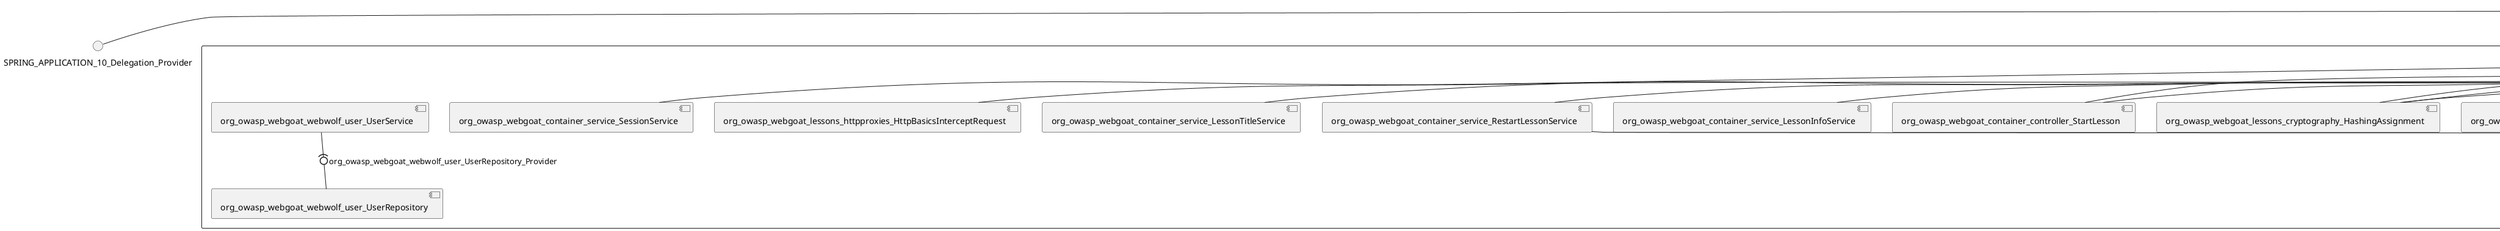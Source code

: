 @startuml
skinparam fixCircleLabelOverlapping true
skinparam componentStyle uml2
() SPRING_APPLICATION_10_Delegation_Provider
() SPRING_APPLICATION_11_Delegation_Provider
() SPRING_APPLICATION_12_Delegation_Provider
() SPRING_APPLICATION_13_Delegation_Provider
() SPRING_APPLICATION_14_Delegation_Provider
() SPRING_APPLICATION_15_Delegation_Provider
() SPRING_APPLICATION_16_Delegation_Provider
() SPRING_APPLICATION_2_Delegation_Provider
() SPRING_APPLICATION_3_Delegation_Provider
() SPRING_APPLICATION_4_Delegation_Provider
() SPRING_APPLICATION_5_Delegation_Provider
() SPRING_APPLICATION_6_Delegation_Provider
() SPRING_APPLICATION_7_Delegation_Provider
() SPRING_APPLICATION_8_Delegation_Provider
() SPRING_APPLICATION_9_Delegation_Provider
() SPRING_APPLICATION_BypassRestrictions_FieldRestrictions_POST_Delegation_Provider
() SPRING_APPLICATION_BypassRestrictions_frontendValidation_POST_Delegation_Provider
() SPRING_APPLICATION_ChromeDevTools_dummy_POST_Delegation_Provider
() SPRING_APPLICATION_ChromeDevTools_network_POST_Delegation_Provider
() SPRING_APPLICATION_CrossSiteScriptingStored_stored_xss_POST_Delegation_Provider
() SPRING_APPLICATION_CrossSiteScriptingStored_stored_xss_follow_up_POST_Delegation_Provider
() SPRING_APPLICATION_CrossSiteScripting_attack1_POST_Delegation_Provider
() SPRING_APPLICATION_CrossSiteScripting_attack3_POST_Delegation_Provider
() SPRING_APPLICATION_CrossSiteScripting_attack4_POST_Delegation_Provider
() SPRING_APPLICATION_CrossSiteScripting_attack5a_GET_Delegation_Provider
() SPRING_APPLICATION_CrossSiteScripting_attack6a_POST_Delegation_Provider
() SPRING_APPLICATION_CrossSiteScripting_dom_follow_up_POST_Delegation_Provider
() SPRING_APPLICATION_CrossSiteScripting_phone_home_xss_POST_Delegation_Provider
() SPRING_APPLICATION_CrossSiteScripting_quiz_GET_POST_Delegation_Provider
() SPRING_APPLICATION_Delegation_Provider
() SPRING_APPLICATION_GET_10_Delegation_Provider
() SPRING_APPLICATION_GET_11_Delegation_Provider
() SPRING_APPLICATION_GET_2_Delegation_Provider
() SPRING_APPLICATION_GET_3_Delegation_Provider
() SPRING_APPLICATION_GET_4_Delegation_Provider
() SPRING_APPLICATION_GET_5_Delegation_Provider
() SPRING_APPLICATION_GET_6_Delegation_Provider
() SPRING_APPLICATION_GET_7_Delegation_Provider
() SPRING_APPLICATION_GET_8_Delegation_Provider
() SPRING_APPLICATION_GET_9_Delegation_Provider
() SPRING_APPLICATION_GET_Delegation_Provider
() SPRING_APPLICATION_HtmlTampering_task_POST_Delegation_Provider
() SPRING_APPLICATION_HttpBasics_attack1_POST_Delegation_Provider
() SPRING_APPLICATION_HttpBasics_attack2_POST_Delegation_Provider
() SPRING_APPLICATION_IDOR_diff_attributes_POST_Delegation_Provider
() SPRING_APPLICATION_IDOR_login_POST_Delegation_Provider
() SPRING_APPLICATION_IDOR_profile_alt_path_POST_Delegation_Provider
() SPRING_APPLICATION_InsecureDeserialization_task_POST_Delegation_Provider
() SPRING_APPLICATION_InsecureLogin_Delegation_Provider
() SPRING_APPLICATION_JWT_decode_POST_Delegation_Provider
() SPRING_APPLICATION_JWT_jku_Delegation_Provider
() SPRING_APPLICATION_JWT_kid_Delegation_Provider
() SPRING_APPLICATION_JWT_quiz_GET_POST_Delegation_Provider
() SPRING_APPLICATION_JWT_refresh_Delegation_Provider
() SPRING_APPLICATION_JWT_secret_POST_Delegation_Provider
() SPRING_APPLICATION_JWT_votings_Delegation_Provider
() SPRING_APPLICATION_LogSpoofing_log_bleeding_POST_Delegation_Provider
() SPRING_APPLICATION_LogSpoofing_log_spoofing_POST_Delegation_Provider
() SPRING_APPLICATION_POST_10_Delegation_Provider
() SPRING_APPLICATION_POST_11_Delegation_Provider
() SPRING_APPLICATION_POST_12_Delegation_Provider
() SPRING_APPLICATION_POST_13_Delegation_Provider
() SPRING_APPLICATION_POST_14_Delegation_Provider
() SPRING_APPLICATION_POST_15_Delegation_Provider
() SPRING_APPLICATION_POST_16_Delegation_Provider
() SPRING_APPLICATION_POST_17_Delegation_Provider
() SPRING_APPLICATION_POST_18_Delegation_Provider
() SPRING_APPLICATION_POST_2_Delegation_Provider
() SPRING_APPLICATION_POST_3_Delegation_Provider
() SPRING_APPLICATION_POST_4_Delegation_Provider
() SPRING_APPLICATION_POST_5_Delegation_Provider
() SPRING_APPLICATION_POST_6_Delegation_Provider
() SPRING_APPLICATION_POST_7_Delegation_Provider
() SPRING_APPLICATION_POST_8_Delegation_Provider
() SPRING_APPLICATION_POST_9_Delegation_Provider
() SPRING_APPLICATION_POST_Delegation_Provider
() SPRING_APPLICATION_PUT_Delegation_Provider
() SPRING_APPLICATION_PasswordReset_ForgotPassword_create_password_reset_link_POST_Delegation_Provider
() SPRING_APPLICATION_PasswordReset_SecurityQuestions_POST_Delegation_Provider
() SPRING_APPLICATION_PasswordReset_reset_Delegation_Provider
() SPRING_APPLICATION_PasswordReset_simple_mail_reset_POST_Delegation_Provider
() SPRING_APPLICATION_PathTraversal_profile_picture_GET_Delegation_Provider
() SPRING_APPLICATION_PathTraversal_profile_picture_fix_GET_Delegation_Provider
() SPRING_APPLICATION_PathTraversal_profile_upload_POST_Delegation_Provider
() SPRING_APPLICATION_PathTraversal_profile_upload_fix_POST_Delegation_Provider
() SPRING_APPLICATION_PathTraversal_profile_upload_remove_user_input_POST_Delegation_Provider
() SPRING_APPLICATION_PathTraversal_random_POST_Delegation_Provider
() SPRING_APPLICATION_PathTraversal_random_picture_GET_Delegation_Provider
() SPRING_APPLICATION_PathTraversal_zip_slip_Delegation_Provider
() SPRING_APPLICATION_SSRF_task1_POST_Delegation_Provider
() SPRING_APPLICATION_SSRF_task2_POST_Delegation_Provider
() SPRING_APPLICATION_SecurePasswords_assignment_POST_Delegation_Provider
() SPRING_APPLICATION_SqlInjectionAdvanced_attack6a_POST_Delegation_Provider
() SPRING_APPLICATION_SqlInjectionAdvanced_attack6b_POST_Delegation_Provider
() SPRING_APPLICATION_SqlInjectionAdvanced_challenge_Login_POST_Delegation_Provider
() SPRING_APPLICATION_SqlInjectionAdvanced_challenge_PUT_Delegation_Provider
() SPRING_APPLICATION_SqlInjectionAdvanced_quiz_GET_POST_Delegation_Provider
() SPRING_APPLICATION_SqlInjectionMitigations_attack10a_POST_Delegation_Provider
() SPRING_APPLICATION_SqlInjectionMitigations_attack10b_POST_Delegation_Provider
() SPRING_APPLICATION_SqlInjectionMitigations_attack12a_POST_Delegation_Provider
() SPRING_APPLICATION_SqlInjectionMitigations_servers_GET_Delegation_Provider
() SPRING_APPLICATION_SqlInjection_assignment5a_POST_Delegation_Provider
() SPRING_APPLICATION_SqlInjection_assignment5b_POST_Delegation_Provider
() SPRING_APPLICATION_SqlInjection_attack10_POST_Delegation_Provider
() SPRING_APPLICATION_SqlInjection_attack2_POST_Delegation_Provider
() SPRING_APPLICATION_SqlInjection_attack3_POST_Delegation_Provider
() SPRING_APPLICATION_SqlInjection_attack4_POST_Delegation_Provider
() SPRING_APPLICATION_SqlInjection_attack5_POST_Delegation_Provider
() SPRING_APPLICATION_SqlInjection_attack8_POST_Delegation_Provider
() SPRING_APPLICATION_SqlInjection_attack9_POST_Delegation_Provider
() SPRING_APPLICATION_SqlOnlyInputValidationOnKeywords_attack_POST_Delegation_Provider
() SPRING_APPLICATION_SqlOnlyInputValidation_attack_POST_Delegation_Provider
() SPRING_APPLICATION_VulnerableComponents_attack1_POST_Delegation_Provider
() SPRING_APPLICATION_WebWolf_GET_Delegation_Provider
() SPRING_APPLICATION_WebWolf_landing_Delegation_Provider
() SPRING_APPLICATION_WebWolf_mail_Delegation_Provider
() SPRING_APPLICATION_challenge_1_POST_Delegation_Provider
() SPRING_APPLICATION_challenge_5_POST_Delegation_Provider
() SPRING_APPLICATION_challenge_7_Delegation_Provider
() SPRING_APPLICATION_challenge_8_Delegation_Provider
() SPRING_APPLICATION_challenge_logo_Delegation_Provider
() SPRING_APPLICATION_cia_quiz_GET_POST_Delegation_Provider
() SPRING_APPLICATION_clientSideFiltering_attack1_POST_Delegation_Provider
() SPRING_APPLICATION_clientSideFiltering_challenge_store_coupons_GET_Delegation_Provider
() SPRING_APPLICATION_clientSideFiltering_getItForFree_POST_Delegation_Provider
() SPRING_APPLICATION_clientSideFiltering_salaries_GET_Delegation_Provider
() SPRING_APPLICATION_crypto_encoding_basic_auth_POST_Delegation_Provider
() SPRING_APPLICATION_crypto_encoding_xor_POST_Delegation_Provider
() SPRING_APPLICATION_crypto_hashing_POST_Delegation_Provider
() SPRING_APPLICATION_crypto_secure_defaults_POST_Delegation_Provider
() SPRING_APPLICATION_crypto_signing_verify_POST_Delegation_Provider
() SPRING_APPLICATION_csrf_feedback_message_POST_Delegation_Provider
() SPRING_APPLICATION_csrf_review_POST_Delegation_Provider
() SPRING_APPLICATION_files_GET_Delegation_Provider
() SPRING_APPLICATION_fileupload_POST_Delegation_Provider
() SPRING_APPLICATION_jwt_Delegation_Provider
() SPRING_APPLICATION_landing_Delegation_Provider
() SPRING_APPLICATION_lesson_template_Delegation_Provider
() SPRING_APPLICATION_login_oauth_mvc_GET_Delegation_Provider
() SPRING_APPLICATION_mail_DELETE_GET_POST_Delegation_Provider
() SPRING_APPLICATION_register_mvc_POST_Delegation_Provider
() SPRING_APPLICATION_registration_GET_Delegation_Provider
() SPRING_APPLICATION_requests_GET_Delegation_Provider
() SPRING_APPLICATION_scoreboard_data_GET_Delegation_Provider
() SPRING_APPLICATION_server_directory_GET_Delegation_Provider
() SPRING_APPLICATION_service_debug_labels_mvc_Delegation_Provider
() SPRING_APPLICATION_service_lessonoverview_mvc_Delegation_Provider
() SPRING_APPLICATION_xxe_comments_GET_Delegation_Provider
rectangle System {
[org_owasp_webgoat_container_HammerHead] [[webgoat-webgoat.repository#_8Z438iM9Ee-Zd4XCUcDumA]]
[org_owasp_webgoat_container_WebWolfRedirect] [[webgoat-webgoat.repository#_8Z438iM9Ee-Zd4XCUcDumA]]
[org_owasp_webgoat_container_controller_StartLesson] [[webgoat-webgoat.repository#_8Z438iM9Ee-Zd4XCUcDumA]]
[org_owasp_webgoat_container_controller_Welcome] [[webgoat-webgoat.repository#_8Z438iM9Ee-Zd4XCUcDumA]]
[org_owasp_webgoat_container_i18n_PluginMessages_Provider] [[webgoat-webgoat.repository#_8Z438iM9Ee-Zd4XCUcDumA]]
[org_owasp_webgoat_container_service_EnvironmentService] [[webgoat-webgoat.repository#_8Z438iM9Ee-Zd4XCUcDumA]]
[org_owasp_webgoat_container_service_HintService] [[webgoat-webgoat.repository#_8Z438iM9Ee-Zd4XCUcDumA]]
[org_owasp_webgoat_container_service_LabelDebugService] [[webgoat-webgoat.repository#_8Z438iM9Ee-Zd4XCUcDumA]]
[org_owasp_webgoat_container_service_LabelService] [[webgoat-webgoat.repository#_8Z438iM9Ee-Zd4XCUcDumA]]
[org_owasp_webgoat_container_service_LessonInfoService] [[webgoat-webgoat.repository#_8Z438iM9Ee-Zd4XCUcDumA]]
[org_owasp_webgoat_container_service_LessonMenuService] [[webgoat-webgoat.repository#_8Z438iM9Ee-Zd4XCUcDumA]]
[org_owasp_webgoat_container_service_LessonProgressService] [[webgoat-webgoat.repository#_8Z438iM9Ee-Zd4XCUcDumA]]
[org_owasp_webgoat_container_service_LessonTitleService] [[webgoat-webgoat.repository#_8Z438iM9Ee-Zd4XCUcDumA]]
[org_owasp_webgoat_container_service_ReportCardService] [[webgoat-webgoat.repository#_8Z438iM9Ee-Zd4XCUcDumA]]
[org_owasp_webgoat_container_service_RestartLessonService] [[webgoat-webgoat.repository#_8Z438iM9Ee-Zd4XCUcDumA]]
[org_owasp_webgoat_container_service_SessionService] [[webgoat-webgoat.repository#_8Z438iM9Ee-Zd4XCUcDumA]]
[org_owasp_webgoat_container_session_UserSessionData_Provider] [[webgoat-webgoat.repository#_8Z438iM9Ee-Zd4XCUcDumA]]
[org_owasp_webgoat_container_session_WebSession_Provider] [[webgoat-webgoat.repository#_8Z438iM9Ee-Zd4XCUcDumA]]
[org_owasp_webgoat_container_users_RegistrationController] [[webgoat-webgoat.repository#_8Z438iM9Ee-Zd4XCUcDumA]]
[org_owasp_webgoat_container_users_Scoreboard] [[webgoat-webgoat.repository#_8Z438iM9Ee-Zd4XCUcDumA]]
[org_owasp_webgoat_container_users_UserRepository] [[webgoat-webgoat.repository#_8Z438iM9Ee-Zd4XCUcDumA]]
[org_owasp_webgoat_container_users_UserService] [[webgoat-webgoat.repository#_8Z438iM9Ee-Zd4XCUcDumA]]
[org_owasp_webgoat_container_users_UserTrackerRepository] [[webgoat-webgoat.repository#_8Z438iM9Ee-Zd4XCUcDumA]]
[org_owasp_webgoat_lessons_authbypass_VerifyAccount] [[webgoat-webgoat.repository#_8Z438iM9Ee-Zd4XCUcDumA]]
[org_owasp_webgoat_lessons_bypassrestrictions_BypassRestrictionsFieldRestrictions] [[webgoat-webgoat.repository#_8Z438iM9Ee-Zd4XCUcDumA]]
[org_owasp_webgoat_lessons_bypassrestrictions_BypassRestrictionsFrontendValidation] [[webgoat-webgoat.repository#_8Z438iM9Ee-Zd4XCUcDumA]]
[org_owasp_webgoat_lessons_challenges_FlagController] [[webgoat-webgoat.repository#_8Z438iM9Ee-Zd4XCUcDumA]]
[org_owasp_webgoat_lessons_challenges_challenge1_Assignment1] [[webgoat-webgoat.repository#_8Z438iM9Ee-Zd4XCUcDumA]]
[org_owasp_webgoat_lessons_challenges_challenge1_ImageServlet] [[webgoat-webgoat.repository#_8Z438iM9Ee-Zd4XCUcDumA]]
[org_owasp_webgoat_lessons_challenges_challenge5_Assignment5] [[webgoat-webgoat.repository#_8Z438iM9Ee-Zd4XCUcDumA]]
[org_owasp_webgoat_lessons_challenges_challenge7_Assignment7] [[webgoat-webgoat.repository#_8Z438iM9Ee-Zd4XCUcDumA]]
[org_owasp_webgoat_lessons_challenges_challenge8_Assignment8] [[webgoat-webgoat.repository#_8Z438iM9Ee-Zd4XCUcDumA]]
[org_owasp_webgoat_lessons_chromedevtools_NetworkDummy] [[webgoat-webgoat.repository#_8Z438iM9Ee-Zd4XCUcDumA]]
[org_owasp_webgoat_lessons_chromedevtools_NetworkLesson] [[webgoat-webgoat.repository#_8Z438iM9Ee-Zd4XCUcDumA]]
[org_owasp_webgoat_lessons_cia_CIAQuiz] [[webgoat-webgoat.repository#_8Z438iM9Ee-Zd4XCUcDumA]]
[org_owasp_webgoat_lessons_clientsidefiltering_ClientSideFilteringAssignment] [[webgoat-webgoat.repository#_8Z438iM9Ee-Zd4XCUcDumA]]
[org_owasp_webgoat_lessons_clientsidefiltering_ClientSideFilteringFreeAssignment] [[webgoat-webgoat.repository#_8Z438iM9Ee-Zd4XCUcDumA]]
[org_owasp_webgoat_lessons_clientsidefiltering_Salaries] [[webgoat-webgoat.repository#_8Z438iM9Ee-Zd4XCUcDumA]]
[org_owasp_webgoat_lessons_clientsidefiltering_ShopEndpoint] [[webgoat-webgoat.repository#_8Z438iM9Ee-Zd4XCUcDumA]]
[org_owasp_webgoat_lessons_cryptography_EncodingAssignment] [[webgoat-webgoat.repository#_8Z438iM9Ee-Zd4XCUcDumA]]
[org_owasp_webgoat_lessons_cryptography_HashingAssignment] [[webgoat-webgoat.repository#_8Z438iM9Ee-Zd4XCUcDumA]]
[org_owasp_webgoat_lessons_cryptography_SecureDefaultsAssignment] [[webgoat-webgoat.repository#_8Z438iM9Ee-Zd4XCUcDumA]]
[org_owasp_webgoat_lessons_cryptography_SigningAssignment] [[webgoat-webgoat.repository#_8Z438iM9Ee-Zd4XCUcDumA]]
[org_owasp_webgoat_lessons_cryptography_XOREncodingAssignment] [[webgoat-webgoat.repository#_8Z438iM9Ee-Zd4XCUcDumA]]
[org_owasp_webgoat_lessons_csrf_CSRFConfirmFlag1] [[webgoat-webgoat.repository#_8Z438iM9Ee-Zd4XCUcDumA]]
[org_owasp_webgoat_lessons_csrf_CSRFFeedback] [[webgoat-webgoat.repository#_8Z438iM9Ee-Zd4XCUcDumA]]
[org_owasp_webgoat_lessons_csrf_CSRFGetFlag] [[webgoat-webgoat.repository#_8Z438iM9Ee-Zd4XCUcDumA]]
[org_owasp_webgoat_lessons_csrf_CSRFLogin] [[webgoat-webgoat.repository#_8Z438iM9Ee-Zd4XCUcDumA]]
[org_owasp_webgoat_lessons_csrf_ForgedReviews] [[webgoat-webgoat.repository#_8Z438iM9Ee-Zd4XCUcDumA]]
[org_owasp_webgoat_lessons_csrf_ObjectMapper_Provider] [[webgoat-webgoat.repository#_8Z438iM9Ee-Zd4XCUcDumA]]
[org_owasp_webgoat_lessons_deserialization_InsecureDeserializationTask] [[webgoat-webgoat.repository#_8Z438iM9Ee-Zd4XCUcDumA]]
[org_owasp_webgoat_lessons_hijacksession_HijackSessionAssignment] [[webgoat-webgoat.repository#_8Z438iM9Ee-Zd4XCUcDumA]]
[org_owasp_webgoat_lessons_hijacksession_cas_HijackSessionAuthenticationProvider] [[webgoat-webgoat.repository#_8Z438iM9Ee-Zd4XCUcDumA]]
[org_owasp_webgoat_lessons_htmltampering_HtmlTamperingTask] [[webgoat-webgoat.repository#_8Z438iM9Ee-Zd4XCUcDumA]]
[org_owasp_webgoat_lessons_httpbasics_HttpBasicsLesson] [[webgoat-webgoat.repository#_8Z438iM9Ee-Zd4XCUcDumA]]
[org_owasp_webgoat_lessons_httpbasics_HttpBasicsQuiz] [[webgoat-webgoat.repository#_8Z438iM9Ee-Zd4XCUcDumA]]
[org_owasp_webgoat_lessons_httpproxies_HttpBasicsInterceptRequest] [[webgoat-webgoat.repository#_8Z438iM9Ee-Zd4XCUcDumA]]
[org_owasp_webgoat_lessons_idor_IDORDiffAttributes] [[webgoat-webgoat.repository#_8Z438iM9Ee-Zd4XCUcDumA]]
[org_owasp_webgoat_lessons_idor_IDOREditOtherProfile] [[webgoat-webgoat.repository#_8Z438iM9Ee-Zd4XCUcDumA]]
[org_owasp_webgoat_lessons_idor_IDORLogin] [[webgoat-webgoat.repository#_8Z438iM9Ee-Zd4XCUcDumA]]
[org_owasp_webgoat_lessons_idor_IDORViewOtherProfile] [[webgoat-webgoat.repository#_8Z438iM9Ee-Zd4XCUcDumA]]
[org_owasp_webgoat_lessons_idor_IDORViewOwnProfile] [[webgoat-webgoat.repository#_8Z438iM9Ee-Zd4XCUcDumA]]
[org_owasp_webgoat_lessons_idor_IDORViewOwnProfileAltUrl] [[webgoat-webgoat.repository#_8Z438iM9Ee-Zd4XCUcDumA]]
[org_owasp_webgoat_lessons_insecurelogin_InsecureLoginTask] [[webgoat-webgoat.repository#_8Z438iM9Ee-Zd4XCUcDumA]]
[org_owasp_webgoat_lessons_jwt_JWTDecodeEndpoint] [[webgoat-webgoat.repository#_8Z438iM9Ee-Zd4XCUcDumA]]
[org_owasp_webgoat_lessons_jwt_JWTQuiz] [[webgoat-webgoat.repository#_8Z438iM9Ee-Zd4XCUcDumA]]
[org_owasp_webgoat_lessons_jwt_JWTRefreshEndpoint] [[webgoat-webgoat.repository#_8Z438iM9Ee-Zd4XCUcDumA]]
[org_owasp_webgoat_lessons_jwt_JWTSecretKeyEndpoint] [[webgoat-webgoat.repository#_8Z438iM9Ee-Zd4XCUcDumA]]
[org_owasp_webgoat_lessons_jwt_JWTVotesEndpoint] [[webgoat-webgoat.repository#_8Z438iM9Ee-Zd4XCUcDumA]]
[org_owasp_webgoat_lessons_jwt_claimmisuse_JWTHeaderJKUEndpoint] [[webgoat-webgoat.repository#_8Z438iM9Ee-Zd4XCUcDumA]]
[org_owasp_webgoat_lessons_jwt_claimmisuse_JWTHeaderKIDEndpoint] [[webgoat-webgoat.repository#_8Z438iM9Ee-Zd4XCUcDumA]]
[org_owasp_webgoat_lessons_lessontemplate_SampleAttack] [[webgoat-webgoat.repository#_8Z438iM9Ee-Zd4XCUcDumA]]
[org_owasp_webgoat_lessons_logging_LogBleedingTask] [[webgoat-webgoat.repository#_8Z438iM9Ee-Zd4XCUcDumA]]
[org_owasp_webgoat_lessons_logging_LogSpoofingTask] [[webgoat-webgoat.repository#_8Z438iM9Ee-Zd4XCUcDumA]]
[org_owasp_webgoat_lessons_missingac_MissingFunctionACHiddenMenus] [[webgoat-webgoat.repository#_8Z438iM9Ee-Zd4XCUcDumA]]
[org_owasp_webgoat_lessons_missingac_MissingFunctionACUsers] [[webgoat-webgoat.repository#_8Z438iM9Ee-Zd4XCUcDumA]]
[org_owasp_webgoat_lessons_missingac_MissingFunctionACYourHash] [[webgoat-webgoat.repository#_8Z438iM9Ee-Zd4XCUcDumA]]
[org_owasp_webgoat_lessons_missingac_MissingFunctionACYourHashAdmin] [[webgoat-webgoat.repository#_8Z438iM9Ee-Zd4XCUcDumA]]
[org_owasp_webgoat_lessons_passwordreset_QuestionsAssignment] [[webgoat-webgoat.repository#_8Z438iM9Ee-Zd4XCUcDumA]]
[org_owasp_webgoat_lessons_passwordreset_ResetLinkAssignment] [[webgoat-webgoat.repository#_8Z438iM9Ee-Zd4XCUcDumA]]
[org_owasp_webgoat_lessons_passwordreset_ResetLinkAssignmentForgotPassword] [[webgoat-webgoat.repository#_8Z438iM9Ee-Zd4XCUcDumA]]
[org_owasp_webgoat_lessons_passwordreset_SecurityQuestionAssignment] [[webgoat-webgoat.repository#_8Z438iM9Ee-Zd4XCUcDumA]]
[org_owasp_webgoat_lessons_passwordreset_SimpleMailAssignment] [[webgoat-webgoat.repository#_8Z438iM9Ee-Zd4XCUcDumA]]
[org_owasp_webgoat_lessons_passwordreset_TriedQuestions] [[webgoat-webgoat.repository#_8Z438iM9Ee-Zd4XCUcDumA]]
[org_owasp_webgoat_lessons_pathtraversal_ProfileUpload] [[webgoat-webgoat.repository#_8Z438iM9Ee-Zd4XCUcDumA]]
[org_owasp_webgoat_lessons_pathtraversal_ProfileUploadFix] [[webgoat-webgoat.repository#_8Z438iM9Ee-Zd4XCUcDumA]]
[org_owasp_webgoat_lessons_pathtraversal_ProfileUploadRemoveUserInput] [[webgoat-webgoat.repository#_8Z438iM9Ee-Zd4XCUcDumA]]
[org_owasp_webgoat_lessons_pathtraversal_ProfileUploadRetrieval] [[webgoat-webgoat.repository#_8Z438iM9Ee-Zd4XCUcDumA]]
[org_owasp_webgoat_lessons_pathtraversal_ProfileZipSlip] [[webgoat-webgoat.repository#_8Z438iM9Ee-Zd4XCUcDumA]]
[org_owasp_webgoat_lessons_securepasswords_SecurePasswordsAssignment] [[webgoat-webgoat.repository#_8Z438iM9Ee-Zd4XCUcDumA]]
[org_owasp_webgoat_lessons_spoofcookie_SpoofCookieAssignment] [[webgoat-webgoat.repository#_8Z438iM9Ee-Zd4XCUcDumA]]
[org_owasp_webgoat_lessons_sqlinjection_advanced_SqlInjectionChallenge] [[webgoat-webgoat.repository#_8Z438iM9Ee-Zd4XCUcDumA]]
[org_owasp_webgoat_lessons_sqlinjection_advanced_SqlInjectionChallengeLogin] [[webgoat-webgoat.repository#_8Z438iM9Ee-Zd4XCUcDumA]]
[org_owasp_webgoat_lessons_sqlinjection_advanced_SqlInjectionLesson6a] [[webgoat-webgoat.repository#_8Z438iM9Ee-Zd4XCUcDumA]]
[org_owasp_webgoat_lessons_sqlinjection_advanced_SqlInjectionLesson6b] [[webgoat-webgoat.repository#_8Z438iM9Ee-Zd4XCUcDumA]]
[org_owasp_webgoat_lessons_sqlinjection_advanced_SqlInjectionQuiz] [[webgoat-webgoat.repository#_8Z438iM9Ee-Zd4XCUcDumA]]
[org_owasp_webgoat_lessons_sqlinjection_introduction_SqlInjectionLesson10] [[webgoat-webgoat.repository#_8Z438iM9Ee-Zd4XCUcDumA]]
[org_owasp_webgoat_lessons_sqlinjection_introduction_SqlInjectionLesson2] [[webgoat-webgoat.repository#_8Z438iM9Ee-Zd4XCUcDumA]]
[org_owasp_webgoat_lessons_sqlinjection_introduction_SqlInjectionLesson3] [[webgoat-webgoat.repository#_8Z438iM9Ee-Zd4XCUcDumA]]
[org_owasp_webgoat_lessons_sqlinjection_introduction_SqlInjectionLesson4] [[webgoat-webgoat.repository#_8Z438iM9Ee-Zd4XCUcDumA]]
[org_owasp_webgoat_lessons_sqlinjection_introduction_SqlInjectionLesson5] [[webgoat-webgoat.repository#_8Z438iM9Ee-Zd4XCUcDumA]]
[org_owasp_webgoat_lessons_sqlinjection_introduction_SqlInjectionLesson5a] [[webgoat-webgoat.repository#_8Z438iM9Ee-Zd4XCUcDumA]]
[org_owasp_webgoat_lessons_sqlinjection_introduction_SqlInjectionLesson5b] [[webgoat-webgoat.repository#_8Z438iM9Ee-Zd4XCUcDumA]]
[org_owasp_webgoat_lessons_sqlinjection_introduction_SqlInjectionLesson8] [[webgoat-webgoat.repository#_8Z438iM9Ee-Zd4XCUcDumA]]
[org_owasp_webgoat_lessons_sqlinjection_introduction_SqlInjectionLesson9] [[webgoat-webgoat.repository#_8Z438iM9Ee-Zd4XCUcDumA]]
[org_owasp_webgoat_lessons_sqlinjection_mitigation_Servers] [[webgoat-webgoat.repository#_8Z438iM9Ee-Zd4XCUcDumA]]
[org_owasp_webgoat_lessons_sqlinjection_mitigation_SqlInjectionLesson10a] [[webgoat-webgoat.repository#_8Z438iM9Ee-Zd4XCUcDumA]]
[org_owasp_webgoat_lessons_sqlinjection_mitigation_SqlInjectionLesson10b] [[webgoat-webgoat.repository#_8Z438iM9Ee-Zd4XCUcDumA]]
[org_owasp_webgoat_lessons_sqlinjection_mitigation_SqlInjectionLesson13] [[webgoat-webgoat.repository#_8Z438iM9Ee-Zd4XCUcDumA]]
[org_owasp_webgoat_lessons_sqlinjection_mitigation_SqlOnlyInputValidation] [[webgoat-webgoat.repository#_8Z438iM9Ee-Zd4XCUcDumA]]
[org_owasp_webgoat_lessons_sqlinjection_mitigation_SqlOnlyInputValidationOnKeywords] [[webgoat-webgoat.repository#_8Z438iM9Ee-Zd4XCUcDumA]]
[org_owasp_webgoat_lessons_ssrf_SSRFTask1] [[webgoat-webgoat.repository#_8Z438iM9Ee-Zd4XCUcDumA]]
[org_owasp_webgoat_lessons_ssrf_SSRFTask2] [[webgoat-webgoat.repository#_8Z438iM9Ee-Zd4XCUcDumA]]
[org_owasp_webgoat_lessons_vulnerablecomponents_VulnerableComponentsLesson] [[webgoat-webgoat.repository#_8Z438iM9Ee-Zd4XCUcDumA]]
[org_owasp_webgoat_lessons_webwolfintroduction_LandingAssignment] [[webgoat-webgoat.repository#_8Z438iM9Ee-Zd4XCUcDumA]]
[org_owasp_webgoat_lessons_webwolfintroduction_MailAssignment] [[webgoat-webgoat.repository#_8Z438iM9Ee-Zd4XCUcDumA]]
[org_owasp_webgoat_lessons_xss_CrossSiteScriptingLesson1] [[webgoat-webgoat.repository#_8Z438iM9Ee-Zd4XCUcDumA]]
[org_owasp_webgoat_lessons_xss_CrossSiteScriptingLesson3] [[webgoat-webgoat.repository#_8Z438iM9Ee-Zd4XCUcDumA]]
[org_owasp_webgoat_lessons_xss_CrossSiteScriptingLesson4] [[webgoat-webgoat.repository#_8Z438iM9Ee-Zd4XCUcDumA]]
[org_owasp_webgoat_lessons_xss_CrossSiteScriptingLesson5a] [[webgoat-webgoat.repository#_8Z438iM9Ee-Zd4XCUcDumA]]
[org_owasp_webgoat_lessons_xss_CrossSiteScriptingLesson6a] [[webgoat-webgoat.repository#_8Z438iM9Ee-Zd4XCUcDumA]]
[org_owasp_webgoat_lessons_xss_CrossSiteScriptingQuiz] [[webgoat-webgoat.repository#_8Z438iM9Ee-Zd4XCUcDumA]]
[org_owasp_webgoat_lessons_xss_DOMCrossSiteScripting] [[webgoat-webgoat.repository#_8Z438iM9Ee-Zd4XCUcDumA]]
[org_owasp_webgoat_lessons_xss_DOMCrossSiteScriptingVerifier] [[webgoat-webgoat.repository#_8Z438iM9Ee-Zd4XCUcDumA]]
[org_owasp_webgoat_lessons_xss_stored_StoredCrossSiteScriptingVerifier] [[webgoat-webgoat.repository#_8Z438iM9Ee-Zd4XCUcDumA]]
[org_owasp_webgoat_lessons_xss_stored_StoredXssComments] [[webgoat-webgoat.repository#_8Z438iM9Ee-Zd4XCUcDumA]]
[org_owasp_webgoat_lessons_xxe_BlindSendFileAssignment] [[webgoat-webgoat.repository#_8Z438iM9Ee-Zd4XCUcDumA]]
[org_owasp_webgoat_lessons_xxe_CommentsCache] [[webgoat-webgoat.repository#_8Z438iM9Ee-Zd4XCUcDumA]]
[org_owasp_webgoat_lessons_xxe_CommentsEndpoint] [[webgoat-webgoat.repository#_8Z438iM9Ee-Zd4XCUcDumA]]
[org_owasp_webgoat_lessons_xxe_ContentTypeAssignment] [[webgoat-webgoat.repository#_8Z438iM9Ee-Zd4XCUcDumA]]
[org_owasp_webgoat_lessons_xxe_SimpleXXE] [[webgoat-webgoat.repository#_8Z438iM9Ee-Zd4XCUcDumA]]
[org_owasp_webgoat_webwolf_FileServer] [[webgoat-webgoat.repository#_8Z438iM9Ee-Zd4XCUcDumA]]
[org_owasp_webgoat_webwolf_jwt_JWTController] [[webgoat-webgoat.repository#_8Z438iM9Ee-Zd4XCUcDumA]]
[org_owasp_webgoat_webwolf_mailbox_MailboxController] [[webgoat-webgoat.repository#_8Z438iM9Ee-Zd4XCUcDumA]]
[org_owasp_webgoat_webwolf_mailbox_MailboxRepository] [[webgoat-webgoat.repository#_8Z438iM9Ee-Zd4XCUcDumA]]
[org_owasp_webgoat_webwolf_requests_LandingPage] [[webgoat-webgoat.repository#_8Z438iM9Ee-Zd4XCUcDumA]]
[org_owasp_webgoat_webwolf_requests_Requests] [[webgoat-webgoat.repository#_8Z438iM9Ee-Zd4XCUcDumA]]
[org_owasp_webgoat_webwolf_user_UserRepository] [[webgoat-webgoat.repository#_8Z438iM9Ee-Zd4XCUcDumA]]
[org_owasp_webgoat_webwolf_user_UserService] [[webgoat-webgoat.repository#_8Z438iM9Ee-Zd4XCUcDumA]]
port SPRING_APPLICATION_10_Provider
SPRING_APPLICATION_10_Delegation_Provider - SPRING_APPLICATION_10_Provider
SPRING_APPLICATION_10_Provider - [org_owasp_webgoat_lessons_xxe_SimpleXXE]
port SPRING_APPLICATION_11_Provider
SPRING_APPLICATION_11_Delegation_Provider - SPRING_APPLICATION_11_Provider
SPRING_APPLICATION_11_Provider - [org_owasp_webgoat_container_service_SessionService]
port SPRING_APPLICATION_12_Provider
SPRING_APPLICATION_12_Delegation_Provider - SPRING_APPLICATION_12_Provider
SPRING_APPLICATION_12_Provider - [org_owasp_webgoat_lessons_httpproxies_HttpBasicsInterceptRequest]
port SPRING_APPLICATION_13_Provider
SPRING_APPLICATION_13_Delegation_Provider - SPRING_APPLICATION_13_Provider
SPRING_APPLICATION_13_Provider - [org_owasp_webgoat_container_service_LabelDebugService]
port SPRING_APPLICATION_14_Provider
SPRING_APPLICATION_14_Delegation_Provider - SPRING_APPLICATION_14_Provider
SPRING_APPLICATION_14_Provider - [org_owasp_webgoat_container_service_LessonTitleService]
port SPRING_APPLICATION_15_Provider
SPRING_APPLICATION_15_Delegation_Provider - SPRING_APPLICATION_15_Provider
SPRING_APPLICATION_15_Provider - [org_owasp_webgoat_webwolf_FileServer]
port SPRING_APPLICATION_16_Provider
SPRING_APPLICATION_16_Delegation_Provider - SPRING_APPLICATION_16_Provider
SPRING_APPLICATION_16_Provider - [org_owasp_webgoat_container_controller_StartLesson]
port SPRING_APPLICATION_2_Provider
SPRING_APPLICATION_2_Delegation_Provider - SPRING_APPLICATION_2_Provider
SPRING_APPLICATION_2_Provider - [org_owasp_webgoat_lessons_jwt_JWTSecretKeyEndpoint]
port SPRING_APPLICATION_3_Provider
SPRING_APPLICATION_3_Delegation_Provider - SPRING_APPLICATION_3_Provider
SPRING_APPLICATION_3_Provider - [org_owasp_webgoat_container_service_RestartLessonService]
port SPRING_APPLICATION_4_Provider
SPRING_APPLICATION_4_Delegation_Provider - SPRING_APPLICATION_4_Provider
SPRING_APPLICATION_4_Provider - [org_owasp_webgoat_container_service_LessonInfoService]
port SPRING_APPLICATION_5_Provider
SPRING_APPLICATION_5_Delegation_Provider - SPRING_APPLICATION_5_Provider
SPRING_APPLICATION_5_Provider - [org_owasp_webgoat_lessons_cryptography_SigningAssignment]
port SPRING_APPLICATION_6_Provider
SPRING_APPLICATION_6_Delegation_Provider - SPRING_APPLICATION_6_Provider
SPRING_APPLICATION_6_Provider - [org_owasp_webgoat_lessons_cryptography_HashingAssignment]
port SPRING_APPLICATION_7_Provider
SPRING_APPLICATION_7_Delegation_Provider - SPRING_APPLICATION_7_Provider
SPRING_APPLICATION_7_Provider - [org_owasp_webgoat_container_controller_StartLesson]
port SPRING_APPLICATION_8_Provider
SPRING_APPLICATION_8_Delegation_Provider - SPRING_APPLICATION_8_Provider
SPRING_APPLICATION_8_Provider - [org_owasp_webgoat_lessons_cryptography_HashingAssignment]
port SPRING_APPLICATION_9_Provider
SPRING_APPLICATION_9_Delegation_Provider - SPRING_APPLICATION_9_Provider
SPRING_APPLICATION_9_Provider - [org_owasp_webgoat_container_service_LessonMenuService]
port SPRING_APPLICATION_BypassRestrictions_FieldRestrictions_POST_Provider
SPRING_APPLICATION_BypassRestrictions_FieldRestrictions_POST_Delegation_Provider - SPRING_APPLICATION_BypassRestrictions_FieldRestrictions_POST_Provider
SPRING_APPLICATION_BypassRestrictions_FieldRestrictions_POST_Provider - [org_owasp_webgoat_lessons_bypassrestrictions_BypassRestrictionsFieldRestrictions]
port SPRING_APPLICATION_BypassRestrictions_frontendValidation_POST_Provider
SPRING_APPLICATION_BypassRestrictions_frontendValidation_POST_Delegation_Provider - SPRING_APPLICATION_BypassRestrictions_frontendValidation_POST_Provider
SPRING_APPLICATION_BypassRestrictions_frontendValidation_POST_Provider - [org_owasp_webgoat_lessons_bypassrestrictions_BypassRestrictionsFrontendValidation]
port SPRING_APPLICATION_ChromeDevTools_dummy_POST_Provider
SPRING_APPLICATION_ChromeDevTools_dummy_POST_Delegation_Provider - SPRING_APPLICATION_ChromeDevTools_dummy_POST_Provider
SPRING_APPLICATION_ChromeDevTools_dummy_POST_Provider - [org_owasp_webgoat_lessons_chromedevtools_NetworkDummy]
port SPRING_APPLICATION_ChromeDevTools_network_POST_Provider
SPRING_APPLICATION_ChromeDevTools_network_POST_Delegation_Provider - SPRING_APPLICATION_ChromeDevTools_network_POST_Provider
SPRING_APPLICATION_ChromeDevTools_network_POST_Provider - [org_owasp_webgoat_lessons_chromedevtools_NetworkLesson]
port SPRING_APPLICATION_CrossSiteScriptingStored_stored_xss_POST_Provider
SPRING_APPLICATION_CrossSiteScriptingStored_stored_xss_POST_Delegation_Provider - SPRING_APPLICATION_CrossSiteScriptingStored_stored_xss_POST_Provider
SPRING_APPLICATION_CrossSiteScriptingStored_stored_xss_POST_Provider - [org_owasp_webgoat_lessons_xss_stored_StoredXssComments]
port SPRING_APPLICATION_CrossSiteScriptingStored_stored_xss_follow_up_POST_Provider
SPRING_APPLICATION_CrossSiteScriptingStored_stored_xss_follow_up_POST_Delegation_Provider - SPRING_APPLICATION_CrossSiteScriptingStored_stored_xss_follow_up_POST_Provider
SPRING_APPLICATION_CrossSiteScriptingStored_stored_xss_follow_up_POST_Provider - [org_owasp_webgoat_lessons_xss_stored_StoredCrossSiteScriptingVerifier]
port SPRING_APPLICATION_CrossSiteScripting_attack1_POST_Provider
SPRING_APPLICATION_CrossSiteScripting_attack1_POST_Delegation_Provider - SPRING_APPLICATION_CrossSiteScripting_attack1_POST_Provider
SPRING_APPLICATION_CrossSiteScripting_attack1_POST_Provider - [org_owasp_webgoat_lessons_xss_CrossSiteScriptingLesson1]
port SPRING_APPLICATION_CrossSiteScripting_attack3_POST_Provider
SPRING_APPLICATION_CrossSiteScripting_attack3_POST_Delegation_Provider - SPRING_APPLICATION_CrossSiteScripting_attack3_POST_Provider
SPRING_APPLICATION_CrossSiteScripting_attack3_POST_Provider - [org_owasp_webgoat_lessons_xss_CrossSiteScriptingLesson3]
port SPRING_APPLICATION_CrossSiteScripting_attack4_POST_Provider
SPRING_APPLICATION_CrossSiteScripting_attack4_POST_Delegation_Provider - SPRING_APPLICATION_CrossSiteScripting_attack4_POST_Provider
SPRING_APPLICATION_CrossSiteScripting_attack4_POST_Provider - [org_owasp_webgoat_lessons_xss_CrossSiteScriptingLesson4]
port SPRING_APPLICATION_CrossSiteScripting_attack5a_GET_Provider
SPRING_APPLICATION_CrossSiteScripting_attack5a_GET_Delegation_Provider - SPRING_APPLICATION_CrossSiteScripting_attack5a_GET_Provider
SPRING_APPLICATION_CrossSiteScripting_attack5a_GET_Provider - [org_owasp_webgoat_lessons_xss_CrossSiteScriptingLesson5a]
port SPRING_APPLICATION_CrossSiteScripting_attack6a_POST_Provider
SPRING_APPLICATION_CrossSiteScripting_attack6a_POST_Delegation_Provider - SPRING_APPLICATION_CrossSiteScripting_attack6a_POST_Provider
SPRING_APPLICATION_CrossSiteScripting_attack6a_POST_Provider - [org_owasp_webgoat_lessons_xss_CrossSiteScriptingLesson6a]
port SPRING_APPLICATION_CrossSiteScripting_dom_follow_up_POST_Provider
SPRING_APPLICATION_CrossSiteScripting_dom_follow_up_POST_Delegation_Provider - SPRING_APPLICATION_CrossSiteScripting_dom_follow_up_POST_Provider
SPRING_APPLICATION_CrossSiteScripting_dom_follow_up_POST_Provider - [org_owasp_webgoat_lessons_xss_DOMCrossSiteScriptingVerifier]
port SPRING_APPLICATION_CrossSiteScripting_phone_home_xss_POST_Provider
SPRING_APPLICATION_CrossSiteScripting_phone_home_xss_POST_Delegation_Provider - SPRING_APPLICATION_CrossSiteScripting_phone_home_xss_POST_Provider
SPRING_APPLICATION_CrossSiteScripting_phone_home_xss_POST_Provider - [org_owasp_webgoat_lessons_xss_DOMCrossSiteScripting]
port SPRING_APPLICATION_CrossSiteScripting_quiz_GET_POST_Provider
SPRING_APPLICATION_CrossSiteScripting_quiz_GET_POST_Delegation_Provider - SPRING_APPLICATION_CrossSiteScripting_quiz_GET_POST_Provider
SPRING_APPLICATION_CrossSiteScripting_quiz_GET_POST_Provider - [org_owasp_webgoat_lessons_xss_CrossSiteScriptingQuiz]
port SPRING_APPLICATION_Provider
SPRING_APPLICATION_Delegation_Provider - SPRING_APPLICATION_Provider
SPRING_APPLICATION_Provider - [org_owasp_webgoat_container_HammerHead]
port SPRING_APPLICATION_GET_10_Provider
SPRING_APPLICATION_GET_10_Delegation_Provider - SPRING_APPLICATION_GET_10_Provider
SPRING_APPLICATION_GET_10_Provider - [org_owasp_webgoat_lessons_cryptography_EncodingAssignment]
port SPRING_APPLICATION_GET_11_Provider
SPRING_APPLICATION_GET_11_Delegation_Provider - SPRING_APPLICATION_GET_11_Provider
SPRING_APPLICATION_GET_11_Provider - [org_owasp_webgoat_lessons_idor_IDORViewOwnProfile]
port SPRING_APPLICATION_GET_2_Provider
SPRING_APPLICATION_GET_2_Delegation_Provider - SPRING_APPLICATION_GET_2_Provider
SPRING_APPLICATION_GET_2_Provider - [org_owasp_webgoat_lessons_idor_IDORViewOtherProfile]
port SPRING_APPLICATION_GET_3_Provider
SPRING_APPLICATION_GET_3_Delegation_Provider - SPRING_APPLICATION_GET_3_Provider
SPRING_APPLICATION_GET_3_Provider - [org_owasp_webgoat_lessons_csrf_ForgedReviews]
port SPRING_APPLICATION_GET_4_Provider
SPRING_APPLICATION_GET_4_Delegation_Provider - SPRING_APPLICATION_GET_4_Provider
SPRING_APPLICATION_GET_4_Provider - [org_owasp_webgoat_lessons_spoofcookie_SpoofCookieAssignment]
port SPRING_APPLICATION_GET_5_Provider
SPRING_APPLICATION_GET_5_Delegation_Provider - SPRING_APPLICATION_GET_5_Provider
SPRING_APPLICATION_GET_5_Provider - [org_owasp_webgoat_container_service_HintService]
port SPRING_APPLICATION_GET_6_Provider
SPRING_APPLICATION_GET_6_Delegation_Provider - SPRING_APPLICATION_GET_6_Provider
SPRING_APPLICATION_GET_6_Provider - [org_owasp_webgoat_lessons_xss_stored_StoredXssComments]
port SPRING_APPLICATION_GET_7_Provider
SPRING_APPLICATION_GET_7_Delegation_Provider - SPRING_APPLICATION_GET_7_Provider
SPRING_APPLICATION_GET_7_Provider - [org_owasp_webgoat_container_service_LabelService]
port SPRING_APPLICATION_GET_8_Provider
SPRING_APPLICATION_GET_8_Delegation_Provider - SPRING_APPLICATION_GET_8_Provider
SPRING_APPLICATION_GET_8_Provider - [org_owasp_webgoat_container_controller_Welcome]
port SPRING_APPLICATION_GET_9_Provider
SPRING_APPLICATION_GET_9_Delegation_Provider - SPRING_APPLICATION_GET_9_Provider
SPRING_APPLICATION_GET_9_Provider - [org_owasp_webgoat_container_service_ReportCardService]
port SPRING_APPLICATION_GET_Provider
SPRING_APPLICATION_GET_Delegation_Provider - SPRING_APPLICATION_GET_Provider
SPRING_APPLICATION_GET_Provider - [org_owasp_webgoat_lessons_missingac_MissingFunctionACUsers]
port SPRING_APPLICATION_HtmlTampering_task_POST_Provider
SPRING_APPLICATION_HtmlTampering_task_POST_Delegation_Provider - SPRING_APPLICATION_HtmlTampering_task_POST_Provider
SPRING_APPLICATION_HtmlTampering_task_POST_Provider - [org_owasp_webgoat_lessons_htmltampering_HtmlTamperingTask]
port SPRING_APPLICATION_HttpBasics_attack1_POST_Provider
SPRING_APPLICATION_HttpBasics_attack1_POST_Delegation_Provider - SPRING_APPLICATION_HttpBasics_attack1_POST_Provider
SPRING_APPLICATION_HttpBasics_attack1_POST_Provider - [org_owasp_webgoat_lessons_httpbasics_HttpBasicsLesson]
port SPRING_APPLICATION_HttpBasics_attack2_POST_Provider
SPRING_APPLICATION_HttpBasics_attack2_POST_Delegation_Provider - SPRING_APPLICATION_HttpBasics_attack2_POST_Provider
SPRING_APPLICATION_HttpBasics_attack2_POST_Provider - [org_owasp_webgoat_lessons_httpbasics_HttpBasicsQuiz]
port SPRING_APPLICATION_IDOR_diff_attributes_POST_Provider
SPRING_APPLICATION_IDOR_diff_attributes_POST_Delegation_Provider - SPRING_APPLICATION_IDOR_diff_attributes_POST_Provider
SPRING_APPLICATION_IDOR_diff_attributes_POST_Provider - [org_owasp_webgoat_lessons_idor_IDORDiffAttributes]
port SPRING_APPLICATION_IDOR_login_POST_Provider
SPRING_APPLICATION_IDOR_login_POST_Delegation_Provider - SPRING_APPLICATION_IDOR_login_POST_Provider
SPRING_APPLICATION_IDOR_login_POST_Provider - [org_owasp_webgoat_lessons_idor_IDORLogin]
port SPRING_APPLICATION_IDOR_profile_alt_path_POST_Provider
SPRING_APPLICATION_IDOR_profile_alt_path_POST_Delegation_Provider - SPRING_APPLICATION_IDOR_profile_alt_path_POST_Provider
SPRING_APPLICATION_IDOR_profile_alt_path_POST_Provider - [org_owasp_webgoat_lessons_idor_IDORViewOwnProfileAltUrl]
port SPRING_APPLICATION_InsecureDeserialization_task_POST_Provider
SPRING_APPLICATION_InsecureDeserialization_task_POST_Delegation_Provider - SPRING_APPLICATION_InsecureDeserialization_task_POST_Provider
SPRING_APPLICATION_InsecureDeserialization_task_POST_Provider - [org_owasp_webgoat_lessons_deserialization_InsecureDeserializationTask]
port SPRING_APPLICATION_InsecureLogin_Provider
SPRING_APPLICATION_InsecureLogin_Delegation_Provider - SPRING_APPLICATION_InsecureLogin_Provider
SPRING_APPLICATION_InsecureLogin_Provider - [org_owasp_webgoat_lessons_insecurelogin_InsecureLoginTask]
port SPRING_APPLICATION_JWT_decode_POST_Provider
SPRING_APPLICATION_JWT_decode_POST_Delegation_Provider - SPRING_APPLICATION_JWT_decode_POST_Provider
SPRING_APPLICATION_JWT_decode_POST_Provider - [org_owasp_webgoat_lessons_jwt_JWTDecodeEndpoint]
port SPRING_APPLICATION_JWT_jku_Provider
SPRING_APPLICATION_JWT_jku_Delegation_Provider - SPRING_APPLICATION_JWT_jku_Provider
SPRING_APPLICATION_JWT_jku_Provider - [org_owasp_webgoat_lessons_jwt_claimmisuse_JWTHeaderJKUEndpoint]
port SPRING_APPLICATION_JWT_kid_Provider
SPRING_APPLICATION_JWT_kid_Delegation_Provider - SPRING_APPLICATION_JWT_kid_Provider
SPRING_APPLICATION_JWT_kid_Provider - [org_owasp_webgoat_lessons_jwt_claimmisuse_JWTHeaderKIDEndpoint]
port SPRING_APPLICATION_JWT_quiz_GET_POST_Provider
SPRING_APPLICATION_JWT_quiz_GET_POST_Delegation_Provider - SPRING_APPLICATION_JWT_quiz_GET_POST_Provider
SPRING_APPLICATION_JWT_quiz_GET_POST_Provider - [org_owasp_webgoat_lessons_jwt_JWTQuiz]
port SPRING_APPLICATION_JWT_refresh_Provider
SPRING_APPLICATION_JWT_refresh_Delegation_Provider - SPRING_APPLICATION_JWT_refresh_Provider
SPRING_APPLICATION_JWT_refresh_Provider - [org_owasp_webgoat_lessons_jwt_JWTRefreshEndpoint]
port SPRING_APPLICATION_JWT_secret_POST_Provider
SPRING_APPLICATION_JWT_secret_POST_Delegation_Provider - SPRING_APPLICATION_JWT_secret_POST_Provider
SPRING_APPLICATION_JWT_secret_POST_Provider - [org_owasp_webgoat_lessons_jwt_JWTSecretKeyEndpoint]
port SPRING_APPLICATION_JWT_votings_Provider
SPRING_APPLICATION_JWT_votings_Delegation_Provider - SPRING_APPLICATION_JWT_votings_Provider
SPRING_APPLICATION_JWT_votings_Provider - [org_owasp_webgoat_lessons_jwt_JWTVotesEndpoint]
port SPRING_APPLICATION_LogSpoofing_log_bleeding_POST_Provider
SPRING_APPLICATION_LogSpoofing_log_bleeding_POST_Delegation_Provider - SPRING_APPLICATION_LogSpoofing_log_bleeding_POST_Provider
SPRING_APPLICATION_LogSpoofing_log_bleeding_POST_Provider - [org_owasp_webgoat_lessons_logging_LogBleedingTask]
port SPRING_APPLICATION_LogSpoofing_log_spoofing_POST_Provider
SPRING_APPLICATION_LogSpoofing_log_spoofing_POST_Delegation_Provider - SPRING_APPLICATION_LogSpoofing_log_spoofing_POST_Provider
SPRING_APPLICATION_LogSpoofing_log_spoofing_POST_Provider - [org_owasp_webgoat_lessons_logging_LogSpoofingTask]
port SPRING_APPLICATION_POST_10_Provider
SPRING_APPLICATION_POST_10_Delegation_Provider - SPRING_APPLICATION_POST_10_Provider
SPRING_APPLICATION_POST_10_Provider - [org_owasp_webgoat_lessons_passwordreset_QuestionsAssignment]
port SPRING_APPLICATION_POST_11_Provider
SPRING_APPLICATION_POST_11_Delegation_Provider - SPRING_APPLICATION_POST_11_Provider
SPRING_APPLICATION_POST_11_Provider - [org_owasp_webgoat_lessons_authbypass_VerifyAccount]
port SPRING_APPLICATION_POST_12_Provider
SPRING_APPLICATION_POST_12_Delegation_Provider - SPRING_APPLICATION_POST_12_Provider
SPRING_APPLICATION_POST_12_Provider - [org_owasp_webgoat_lessons_csrf_CSRFConfirmFlag1]
port SPRING_APPLICATION_POST_13_Provider
SPRING_APPLICATION_POST_13_Delegation_Provider - SPRING_APPLICATION_POST_13_Provider
SPRING_APPLICATION_POST_13_Provider - [org_owasp_webgoat_lessons_spoofcookie_SpoofCookieAssignment]
port SPRING_APPLICATION_POST_14_Provider
SPRING_APPLICATION_POST_14_Delegation_Provider - SPRING_APPLICATION_POST_14_Provider
SPRING_APPLICATION_POST_14_Provider - [org_owasp_webgoat_lessons_passwordreset_SimpleMailAssignment]
port SPRING_APPLICATION_POST_15_Provider
SPRING_APPLICATION_POST_15_Delegation_Provider - SPRING_APPLICATION_POST_15_Provider
SPRING_APPLICATION_POST_15_Provider - [org_owasp_webgoat_lessons_chromedevtools_NetworkLesson]
port SPRING_APPLICATION_POST_16_Provider
SPRING_APPLICATION_POST_16_Delegation_Provider - SPRING_APPLICATION_POST_16_Provider
SPRING_APPLICATION_POST_16_Provider - [org_owasp_webgoat_lessons_missingac_MissingFunctionACUsers]
port SPRING_APPLICATION_POST_17_Provider
SPRING_APPLICATION_POST_17_Delegation_Provider - SPRING_APPLICATION_POST_17_Provider
SPRING_APPLICATION_POST_17_Provider - [org_owasp_webgoat_lessons_missingac_MissingFunctionACYourHashAdmin]
port SPRING_APPLICATION_POST_18_Provider
SPRING_APPLICATION_POST_18_Delegation_Provider - SPRING_APPLICATION_POST_18_Provider
SPRING_APPLICATION_POST_18_Provider - [org_owasp_webgoat_lessons_xxe_ContentTypeAssignment]
port SPRING_APPLICATION_POST_2_Provider
SPRING_APPLICATION_POST_2_Delegation_Provider - SPRING_APPLICATION_POST_2_Provider
SPRING_APPLICATION_POST_2_Provider - [org_owasp_webgoat_lessons_challenges_FlagController]
port SPRING_APPLICATION_POST_3_Provider
SPRING_APPLICATION_POST_3_Delegation_Provider - SPRING_APPLICATION_POST_3_Provider
SPRING_APPLICATION_POST_3_Provider - [org_owasp_webgoat_lessons_csrf_CSRFGetFlag]
port SPRING_APPLICATION_POST_4_Provider
SPRING_APPLICATION_POST_4_Delegation_Provider - SPRING_APPLICATION_POST_4_Provider
SPRING_APPLICATION_POST_4_Provider - [org_owasp_webgoat_lessons_missingac_MissingFunctionACHiddenMenus]
port SPRING_APPLICATION_POST_5_Provider
SPRING_APPLICATION_POST_5_Delegation_Provider - SPRING_APPLICATION_POST_5_Provider
SPRING_APPLICATION_POST_5_Provider - [org_owasp_webgoat_lessons_xxe_BlindSendFileAssignment]
port SPRING_APPLICATION_POST_6_Provider
SPRING_APPLICATION_POST_6_Delegation_Provider - SPRING_APPLICATION_POST_6_Provider
SPRING_APPLICATION_POST_6_Provider - [org_owasp_webgoat_lessons_csrf_CSRFFeedback]
port SPRING_APPLICATION_POST_7_Provider
SPRING_APPLICATION_POST_7_Delegation_Provider - SPRING_APPLICATION_POST_7_Provider
SPRING_APPLICATION_POST_7_Provider - [org_owasp_webgoat_lessons_missingac_MissingFunctionACYourHash]
port SPRING_APPLICATION_POST_8_Provider
SPRING_APPLICATION_POST_8_Delegation_Provider - SPRING_APPLICATION_POST_8_Provider
SPRING_APPLICATION_POST_8_Provider - [org_owasp_webgoat_lessons_xxe_SimpleXXE]
port SPRING_APPLICATION_POST_9_Provider
SPRING_APPLICATION_POST_9_Delegation_Provider - SPRING_APPLICATION_POST_9_Provider
SPRING_APPLICATION_POST_9_Provider - [org_owasp_webgoat_lessons_hijacksession_HijackSessionAssignment]
port SPRING_APPLICATION_POST_Provider
SPRING_APPLICATION_POST_Delegation_Provider - SPRING_APPLICATION_POST_Provider
SPRING_APPLICATION_POST_Provider - [org_owasp_webgoat_lessons_csrf_CSRFLogin]
port SPRING_APPLICATION_PUT_Provider
SPRING_APPLICATION_PUT_Delegation_Provider - SPRING_APPLICATION_PUT_Provider
SPRING_APPLICATION_PUT_Provider - [org_owasp_webgoat_lessons_idor_IDOREditOtherProfile]
port SPRING_APPLICATION_PasswordReset_ForgotPassword_create_password_reset_link_POST_Provider
SPRING_APPLICATION_PasswordReset_ForgotPassword_create_password_reset_link_POST_Delegation_Provider - SPRING_APPLICATION_PasswordReset_ForgotPassword_create_password_reset_link_POST_Provider
SPRING_APPLICATION_PasswordReset_ForgotPassword_create_password_reset_link_POST_Provider - [org_owasp_webgoat_lessons_passwordreset_ResetLinkAssignmentForgotPassword]
port SPRING_APPLICATION_PasswordReset_SecurityQuestions_POST_Provider
SPRING_APPLICATION_PasswordReset_SecurityQuestions_POST_Delegation_Provider - SPRING_APPLICATION_PasswordReset_SecurityQuestions_POST_Provider
SPRING_APPLICATION_PasswordReset_SecurityQuestions_POST_Provider - [org_owasp_webgoat_lessons_passwordreset_SecurityQuestionAssignment]
port SPRING_APPLICATION_PasswordReset_reset_Provider
SPRING_APPLICATION_PasswordReset_reset_Delegation_Provider - SPRING_APPLICATION_PasswordReset_reset_Provider
SPRING_APPLICATION_PasswordReset_reset_Provider - [org_owasp_webgoat_lessons_passwordreset_ResetLinkAssignment]
port SPRING_APPLICATION_PasswordReset_simple_mail_reset_POST_Provider
SPRING_APPLICATION_PasswordReset_simple_mail_reset_POST_Delegation_Provider - SPRING_APPLICATION_PasswordReset_simple_mail_reset_POST_Provider
SPRING_APPLICATION_PasswordReset_simple_mail_reset_POST_Provider - [org_owasp_webgoat_lessons_passwordreset_SimpleMailAssignment]
port SPRING_APPLICATION_PathTraversal_profile_picture_GET_Provider
SPRING_APPLICATION_PathTraversal_profile_picture_GET_Delegation_Provider - SPRING_APPLICATION_PathTraversal_profile_picture_GET_Provider
SPRING_APPLICATION_PathTraversal_profile_picture_GET_Provider - [org_owasp_webgoat_lessons_pathtraversal_ProfileUpload]
port SPRING_APPLICATION_PathTraversal_profile_picture_fix_GET_Provider
SPRING_APPLICATION_PathTraversal_profile_picture_fix_GET_Delegation_Provider - SPRING_APPLICATION_PathTraversal_profile_picture_fix_GET_Provider
SPRING_APPLICATION_PathTraversal_profile_picture_fix_GET_Provider - [org_owasp_webgoat_lessons_pathtraversal_ProfileUploadFix]
port SPRING_APPLICATION_PathTraversal_profile_upload_POST_Provider
SPRING_APPLICATION_PathTraversal_profile_upload_POST_Delegation_Provider - SPRING_APPLICATION_PathTraversal_profile_upload_POST_Provider
SPRING_APPLICATION_PathTraversal_profile_upload_POST_Provider - [org_owasp_webgoat_lessons_pathtraversal_ProfileUpload]
port SPRING_APPLICATION_PathTraversal_profile_upload_fix_POST_Provider
SPRING_APPLICATION_PathTraversal_profile_upload_fix_POST_Delegation_Provider - SPRING_APPLICATION_PathTraversal_profile_upload_fix_POST_Provider
SPRING_APPLICATION_PathTraversal_profile_upload_fix_POST_Provider - [org_owasp_webgoat_lessons_pathtraversal_ProfileUploadFix]
port SPRING_APPLICATION_PathTraversal_profile_upload_remove_user_input_POST_Provider
SPRING_APPLICATION_PathTraversal_profile_upload_remove_user_input_POST_Delegation_Provider - SPRING_APPLICATION_PathTraversal_profile_upload_remove_user_input_POST_Provider
SPRING_APPLICATION_PathTraversal_profile_upload_remove_user_input_POST_Provider - [org_owasp_webgoat_lessons_pathtraversal_ProfileUploadRemoveUserInput]
port SPRING_APPLICATION_PathTraversal_random_POST_Provider
SPRING_APPLICATION_PathTraversal_random_POST_Delegation_Provider - SPRING_APPLICATION_PathTraversal_random_POST_Provider
SPRING_APPLICATION_PathTraversal_random_POST_Provider - [org_owasp_webgoat_lessons_pathtraversal_ProfileUploadRetrieval]
port SPRING_APPLICATION_PathTraversal_random_picture_GET_Provider
SPRING_APPLICATION_PathTraversal_random_picture_GET_Delegation_Provider - SPRING_APPLICATION_PathTraversal_random_picture_GET_Provider
SPRING_APPLICATION_PathTraversal_random_picture_GET_Provider - [org_owasp_webgoat_lessons_pathtraversal_ProfileUploadRetrieval]
port SPRING_APPLICATION_PathTraversal_zip_slip_Provider
SPRING_APPLICATION_PathTraversal_zip_slip_Delegation_Provider - SPRING_APPLICATION_PathTraversal_zip_slip_Provider
SPRING_APPLICATION_PathTraversal_zip_slip_Provider - [org_owasp_webgoat_lessons_pathtraversal_ProfileZipSlip]
port SPRING_APPLICATION_SSRF_task1_POST_Provider
SPRING_APPLICATION_SSRF_task1_POST_Delegation_Provider - SPRING_APPLICATION_SSRF_task1_POST_Provider
SPRING_APPLICATION_SSRF_task1_POST_Provider - [org_owasp_webgoat_lessons_ssrf_SSRFTask1]
port SPRING_APPLICATION_SSRF_task2_POST_Provider
SPRING_APPLICATION_SSRF_task2_POST_Delegation_Provider - SPRING_APPLICATION_SSRF_task2_POST_Provider
SPRING_APPLICATION_SSRF_task2_POST_Provider - [org_owasp_webgoat_lessons_ssrf_SSRFTask2]
port SPRING_APPLICATION_SecurePasswords_assignment_POST_Provider
SPRING_APPLICATION_SecurePasswords_assignment_POST_Delegation_Provider - SPRING_APPLICATION_SecurePasswords_assignment_POST_Provider
SPRING_APPLICATION_SecurePasswords_assignment_POST_Provider - [org_owasp_webgoat_lessons_securepasswords_SecurePasswordsAssignment]
port SPRING_APPLICATION_SqlInjectionAdvanced_attack6a_POST_Provider
SPRING_APPLICATION_SqlInjectionAdvanced_attack6a_POST_Delegation_Provider - SPRING_APPLICATION_SqlInjectionAdvanced_attack6a_POST_Provider
SPRING_APPLICATION_SqlInjectionAdvanced_attack6a_POST_Provider - [org_owasp_webgoat_lessons_sqlinjection_advanced_SqlInjectionLesson6a]
port SPRING_APPLICATION_SqlInjectionAdvanced_attack6b_POST_Provider
SPRING_APPLICATION_SqlInjectionAdvanced_attack6b_POST_Delegation_Provider - SPRING_APPLICATION_SqlInjectionAdvanced_attack6b_POST_Provider
SPRING_APPLICATION_SqlInjectionAdvanced_attack6b_POST_Provider - [org_owasp_webgoat_lessons_sqlinjection_advanced_SqlInjectionLesson6b]
port SPRING_APPLICATION_SqlInjectionAdvanced_challenge_Login_POST_Provider
SPRING_APPLICATION_SqlInjectionAdvanced_challenge_Login_POST_Delegation_Provider - SPRING_APPLICATION_SqlInjectionAdvanced_challenge_Login_POST_Provider
SPRING_APPLICATION_SqlInjectionAdvanced_challenge_Login_POST_Provider - [org_owasp_webgoat_lessons_sqlinjection_advanced_SqlInjectionChallengeLogin]
port SPRING_APPLICATION_SqlInjectionAdvanced_challenge_PUT_Provider
SPRING_APPLICATION_SqlInjectionAdvanced_challenge_PUT_Delegation_Provider - SPRING_APPLICATION_SqlInjectionAdvanced_challenge_PUT_Provider
SPRING_APPLICATION_SqlInjectionAdvanced_challenge_PUT_Provider - [org_owasp_webgoat_lessons_sqlinjection_advanced_SqlInjectionChallenge]
port SPRING_APPLICATION_SqlInjectionAdvanced_quiz_GET_POST_Provider
SPRING_APPLICATION_SqlInjectionAdvanced_quiz_GET_POST_Delegation_Provider - SPRING_APPLICATION_SqlInjectionAdvanced_quiz_GET_POST_Provider
SPRING_APPLICATION_SqlInjectionAdvanced_quiz_GET_POST_Provider - [org_owasp_webgoat_lessons_sqlinjection_advanced_SqlInjectionQuiz]
port SPRING_APPLICATION_SqlInjectionMitigations_attack10a_POST_Provider
SPRING_APPLICATION_SqlInjectionMitigations_attack10a_POST_Delegation_Provider - SPRING_APPLICATION_SqlInjectionMitigations_attack10a_POST_Provider
SPRING_APPLICATION_SqlInjectionMitigations_attack10a_POST_Provider - [org_owasp_webgoat_lessons_sqlinjection_mitigation_SqlInjectionLesson10a]
port SPRING_APPLICATION_SqlInjectionMitigations_attack10b_POST_Provider
SPRING_APPLICATION_SqlInjectionMitigations_attack10b_POST_Delegation_Provider - SPRING_APPLICATION_SqlInjectionMitigations_attack10b_POST_Provider
SPRING_APPLICATION_SqlInjectionMitigations_attack10b_POST_Provider - [org_owasp_webgoat_lessons_sqlinjection_mitigation_SqlInjectionLesson10b]
port SPRING_APPLICATION_SqlInjectionMitigations_attack12a_POST_Provider
SPRING_APPLICATION_SqlInjectionMitigations_attack12a_POST_Delegation_Provider - SPRING_APPLICATION_SqlInjectionMitigations_attack12a_POST_Provider
SPRING_APPLICATION_SqlInjectionMitigations_attack12a_POST_Provider - [org_owasp_webgoat_lessons_sqlinjection_mitigation_SqlInjectionLesson13]
port SPRING_APPLICATION_SqlInjectionMitigations_servers_GET_Provider
SPRING_APPLICATION_SqlInjectionMitigations_servers_GET_Delegation_Provider - SPRING_APPLICATION_SqlInjectionMitigations_servers_GET_Provider
SPRING_APPLICATION_SqlInjectionMitigations_servers_GET_Provider - [org_owasp_webgoat_lessons_sqlinjection_mitigation_Servers]
port SPRING_APPLICATION_SqlInjection_assignment5a_POST_Provider
SPRING_APPLICATION_SqlInjection_assignment5a_POST_Delegation_Provider - SPRING_APPLICATION_SqlInjection_assignment5a_POST_Provider
SPRING_APPLICATION_SqlInjection_assignment5a_POST_Provider - [org_owasp_webgoat_lessons_sqlinjection_introduction_SqlInjectionLesson5a]
port SPRING_APPLICATION_SqlInjection_assignment5b_POST_Provider
SPRING_APPLICATION_SqlInjection_assignment5b_POST_Delegation_Provider - SPRING_APPLICATION_SqlInjection_assignment5b_POST_Provider
SPRING_APPLICATION_SqlInjection_assignment5b_POST_Provider - [org_owasp_webgoat_lessons_sqlinjection_introduction_SqlInjectionLesson5b]
port SPRING_APPLICATION_SqlInjection_attack10_POST_Provider
SPRING_APPLICATION_SqlInjection_attack10_POST_Delegation_Provider - SPRING_APPLICATION_SqlInjection_attack10_POST_Provider
SPRING_APPLICATION_SqlInjection_attack10_POST_Provider - [org_owasp_webgoat_lessons_sqlinjection_introduction_SqlInjectionLesson10]
port SPRING_APPLICATION_SqlInjection_attack2_POST_Provider
SPRING_APPLICATION_SqlInjection_attack2_POST_Delegation_Provider - SPRING_APPLICATION_SqlInjection_attack2_POST_Provider
SPRING_APPLICATION_SqlInjection_attack2_POST_Provider - [org_owasp_webgoat_lessons_sqlinjection_introduction_SqlInjectionLesson2]
port SPRING_APPLICATION_SqlInjection_attack3_POST_Provider
SPRING_APPLICATION_SqlInjection_attack3_POST_Delegation_Provider - SPRING_APPLICATION_SqlInjection_attack3_POST_Provider
SPRING_APPLICATION_SqlInjection_attack3_POST_Provider - [org_owasp_webgoat_lessons_sqlinjection_introduction_SqlInjectionLesson3]
port SPRING_APPLICATION_SqlInjection_attack4_POST_Provider
SPRING_APPLICATION_SqlInjection_attack4_POST_Delegation_Provider - SPRING_APPLICATION_SqlInjection_attack4_POST_Provider
SPRING_APPLICATION_SqlInjection_attack4_POST_Provider - [org_owasp_webgoat_lessons_sqlinjection_introduction_SqlInjectionLesson4]
port SPRING_APPLICATION_SqlInjection_attack5_POST_Provider
SPRING_APPLICATION_SqlInjection_attack5_POST_Delegation_Provider - SPRING_APPLICATION_SqlInjection_attack5_POST_Provider
SPRING_APPLICATION_SqlInjection_attack5_POST_Provider - [org_owasp_webgoat_lessons_sqlinjection_introduction_SqlInjectionLesson5]
port SPRING_APPLICATION_SqlInjection_attack8_POST_Provider
SPRING_APPLICATION_SqlInjection_attack8_POST_Delegation_Provider - SPRING_APPLICATION_SqlInjection_attack8_POST_Provider
SPRING_APPLICATION_SqlInjection_attack8_POST_Provider - [org_owasp_webgoat_lessons_sqlinjection_introduction_SqlInjectionLesson8]
port SPRING_APPLICATION_SqlInjection_attack9_POST_Provider
SPRING_APPLICATION_SqlInjection_attack9_POST_Delegation_Provider - SPRING_APPLICATION_SqlInjection_attack9_POST_Provider
SPRING_APPLICATION_SqlInjection_attack9_POST_Provider - [org_owasp_webgoat_lessons_sqlinjection_introduction_SqlInjectionLesson9]
port SPRING_APPLICATION_SqlOnlyInputValidationOnKeywords_attack_POST_Provider
SPRING_APPLICATION_SqlOnlyInputValidationOnKeywords_attack_POST_Delegation_Provider - SPRING_APPLICATION_SqlOnlyInputValidationOnKeywords_attack_POST_Provider
SPRING_APPLICATION_SqlOnlyInputValidationOnKeywords_attack_POST_Provider - [org_owasp_webgoat_lessons_sqlinjection_mitigation_SqlOnlyInputValidationOnKeywords]
port SPRING_APPLICATION_SqlOnlyInputValidation_attack_POST_Provider
SPRING_APPLICATION_SqlOnlyInputValidation_attack_POST_Delegation_Provider - SPRING_APPLICATION_SqlOnlyInputValidation_attack_POST_Provider
SPRING_APPLICATION_SqlOnlyInputValidation_attack_POST_Provider - [org_owasp_webgoat_lessons_sqlinjection_mitigation_SqlOnlyInputValidation]
port SPRING_APPLICATION_VulnerableComponents_attack1_POST_Provider
SPRING_APPLICATION_VulnerableComponents_attack1_POST_Delegation_Provider - SPRING_APPLICATION_VulnerableComponents_attack1_POST_Provider
SPRING_APPLICATION_VulnerableComponents_attack1_POST_Provider - [org_owasp_webgoat_lessons_vulnerablecomponents_VulnerableComponentsLesson]
port SPRING_APPLICATION_WebWolf_GET_Provider
SPRING_APPLICATION_WebWolf_GET_Delegation_Provider - SPRING_APPLICATION_WebWolf_GET_Provider
SPRING_APPLICATION_WebWolf_GET_Provider - [org_owasp_webgoat_container_WebWolfRedirect]
port SPRING_APPLICATION_WebWolf_landing_Provider
SPRING_APPLICATION_WebWolf_landing_Delegation_Provider - SPRING_APPLICATION_WebWolf_landing_Provider
SPRING_APPLICATION_WebWolf_landing_Provider - [org_owasp_webgoat_lessons_webwolfintroduction_LandingAssignment]
port SPRING_APPLICATION_WebWolf_mail_Provider
SPRING_APPLICATION_WebWolf_mail_Delegation_Provider - SPRING_APPLICATION_WebWolf_mail_Provider
SPRING_APPLICATION_WebWolf_mail_Provider - [org_owasp_webgoat_lessons_webwolfintroduction_MailAssignment]
port SPRING_APPLICATION_challenge_1_POST_Provider
SPRING_APPLICATION_challenge_1_POST_Delegation_Provider - SPRING_APPLICATION_challenge_1_POST_Provider
SPRING_APPLICATION_challenge_1_POST_Provider - [org_owasp_webgoat_lessons_challenges_challenge1_Assignment1]
port SPRING_APPLICATION_challenge_5_POST_Provider
SPRING_APPLICATION_challenge_5_POST_Delegation_Provider - SPRING_APPLICATION_challenge_5_POST_Provider
SPRING_APPLICATION_challenge_5_POST_Provider - [org_owasp_webgoat_lessons_challenges_challenge5_Assignment5]
port SPRING_APPLICATION_challenge_7_Provider
SPRING_APPLICATION_challenge_7_Delegation_Provider - SPRING_APPLICATION_challenge_7_Provider
SPRING_APPLICATION_challenge_7_Provider - [org_owasp_webgoat_lessons_challenges_challenge7_Assignment7]
port SPRING_APPLICATION_challenge_8_Provider
SPRING_APPLICATION_challenge_8_Delegation_Provider - SPRING_APPLICATION_challenge_8_Provider
SPRING_APPLICATION_challenge_8_Provider - [org_owasp_webgoat_lessons_challenges_challenge8_Assignment8]
port SPRING_APPLICATION_challenge_logo_Provider
SPRING_APPLICATION_challenge_logo_Delegation_Provider - SPRING_APPLICATION_challenge_logo_Provider
SPRING_APPLICATION_challenge_logo_Provider - [org_owasp_webgoat_lessons_challenges_challenge1_ImageServlet]
port SPRING_APPLICATION_cia_quiz_GET_POST_Provider
SPRING_APPLICATION_cia_quiz_GET_POST_Delegation_Provider - SPRING_APPLICATION_cia_quiz_GET_POST_Provider
SPRING_APPLICATION_cia_quiz_GET_POST_Provider - [org_owasp_webgoat_lessons_cia_CIAQuiz]
port SPRING_APPLICATION_clientSideFiltering_attack1_POST_Provider
SPRING_APPLICATION_clientSideFiltering_attack1_POST_Delegation_Provider - SPRING_APPLICATION_clientSideFiltering_attack1_POST_Provider
SPRING_APPLICATION_clientSideFiltering_attack1_POST_Provider - [org_owasp_webgoat_lessons_clientsidefiltering_ClientSideFilteringAssignment]
port SPRING_APPLICATION_clientSideFiltering_challenge_store_coupons_GET_Provider
SPRING_APPLICATION_clientSideFiltering_challenge_store_coupons_GET_Delegation_Provider - SPRING_APPLICATION_clientSideFiltering_challenge_store_coupons_GET_Provider
SPRING_APPLICATION_clientSideFiltering_challenge_store_coupons_GET_Provider - [org_owasp_webgoat_lessons_clientsidefiltering_ShopEndpoint]
port SPRING_APPLICATION_clientSideFiltering_getItForFree_POST_Provider
SPRING_APPLICATION_clientSideFiltering_getItForFree_POST_Delegation_Provider - SPRING_APPLICATION_clientSideFiltering_getItForFree_POST_Provider
SPRING_APPLICATION_clientSideFiltering_getItForFree_POST_Provider - [org_owasp_webgoat_lessons_clientsidefiltering_ClientSideFilteringFreeAssignment]
port SPRING_APPLICATION_clientSideFiltering_salaries_GET_Provider
SPRING_APPLICATION_clientSideFiltering_salaries_GET_Delegation_Provider - SPRING_APPLICATION_clientSideFiltering_salaries_GET_Provider
SPRING_APPLICATION_clientSideFiltering_salaries_GET_Provider - [org_owasp_webgoat_lessons_clientsidefiltering_Salaries]
port SPRING_APPLICATION_crypto_encoding_basic_auth_POST_Provider
SPRING_APPLICATION_crypto_encoding_basic_auth_POST_Delegation_Provider - SPRING_APPLICATION_crypto_encoding_basic_auth_POST_Provider
SPRING_APPLICATION_crypto_encoding_basic_auth_POST_Provider - [org_owasp_webgoat_lessons_cryptography_EncodingAssignment]
port SPRING_APPLICATION_crypto_encoding_xor_POST_Provider
SPRING_APPLICATION_crypto_encoding_xor_POST_Delegation_Provider - SPRING_APPLICATION_crypto_encoding_xor_POST_Provider
SPRING_APPLICATION_crypto_encoding_xor_POST_Provider - [org_owasp_webgoat_lessons_cryptography_XOREncodingAssignment]
port SPRING_APPLICATION_crypto_hashing_POST_Provider
SPRING_APPLICATION_crypto_hashing_POST_Delegation_Provider - SPRING_APPLICATION_crypto_hashing_POST_Provider
SPRING_APPLICATION_crypto_hashing_POST_Provider - [org_owasp_webgoat_lessons_cryptography_HashingAssignment]
port SPRING_APPLICATION_crypto_secure_defaults_POST_Provider
SPRING_APPLICATION_crypto_secure_defaults_POST_Delegation_Provider - SPRING_APPLICATION_crypto_secure_defaults_POST_Provider
SPRING_APPLICATION_crypto_secure_defaults_POST_Provider - [org_owasp_webgoat_lessons_cryptography_SecureDefaultsAssignment]
port SPRING_APPLICATION_crypto_signing_verify_POST_Provider
SPRING_APPLICATION_crypto_signing_verify_POST_Delegation_Provider - SPRING_APPLICATION_crypto_signing_verify_POST_Provider
SPRING_APPLICATION_crypto_signing_verify_POST_Provider - [org_owasp_webgoat_lessons_cryptography_SigningAssignment]
port SPRING_APPLICATION_csrf_feedback_message_POST_Provider
SPRING_APPLICATION_csrf_feedback_message_POST_Delegation_Provider - SPRING_APPLICATION_csrf_feedback_message_POST_Provider
SPRING_APPLICATION_csrf_feedback_message_POST_Provider - [org_owasp_webgoat_lessons_csrf_CSRFFeedback]
port SPRING_APPLICATION_csrf_review_POST_Provider
SPRING_APPLICATION_csrf_review_POST_Delegation_Provider - SPRING_APPLICATION_csrf_review_POST_Provider
SPRING_APPLICATION_csrf_review_POST_Provider - [org_owasp_webgoat_lessons_csrf_ForgedReviews]
port SPRING_APPLICATION_files_GET_Provider
SPRING_APPLICATION_files_GET_Delegation_Provider - SPRING_APPLICATION_files_GET_Provider
SPRING_APPLICATION_files_GET_Provider - [org_owasp_webgoat_webwolf_FileServer]
port SPRING_APPLICATION_fileupload_POST_Provider
SPRING_APPLICATION_fileupload_POST_Delegation_Provider - SPRING_APPLICATION_fileupload_POST_Provider
SPRING_APPLICATION_fileupload_POST_Provider - [org_owasp_webgoat_webwolf_FileServer]
port SPRING_APPLICATION_jwt_Provider
SPRING_APPLICATION_jwt_Delegation_Provider - SPRING_APPLICATION_jwt_Provider
SPRING_APPLICATION_jwt_Provider - [org_owasp_webgoat_webwolf_jwt_JWTController]
port SPRING_APPLICATION_landing_Provider
SPRING_APPLICATION_landing_Delegation_Provider - SPRING_APPLICATION_landing_Provider
SPRING_APPLICATION_landing_Provider - [org_owasp_webgoat_webwolf_requests_LandingPage]
port SPRING_APPLICATION_lesson_template_Provider
SPRING_APPLICATION_lesson_template_Delegation_Provider - SPRING_APPLICATION_lesson_template_Provider
SPRING_APPLICATION_lesson_template_Provider - [org_owasp_webgoat_lessons_lessontemplate_SampleAttack]
port SPRING_APPLICATION_login_oauth_mvc_GET_Provider
SPRING_APPLICATION_login_oauth_mvc_GET_Delegation_Provider - SPRING_APPLICATION_login_oauth_mvc_GET_Provider
SPRING_APPLICATION_login_oauth_mvc_GET_Provider - [org_owasp_webgoat_container_users_RegistrationController]
port SPRING_APPLICATION_mail_DELETE_GET_POST_Provider
SPRING_APPLICATION_mail_DELETE_GET_POST_Delegation_Provider - SPRING_APPLICATION_mail_DELETE_GET_POST_Provider
SPRING_APPLICATION_mail_DELETE_GET_POST_Provider - [org_owasp_webgoat_webwolf_mailbox_MailboxController]
port SPRING_APPLICATION_register_mvc_POST_Provider
SPRING_APPLICATION_register_mvc_POST_Delegation_Provider - SPRING_APPLICATION_register_mvc_POST_Provider
SPRING_APPLICATION_register_mvc_POST_Provider - [org_owasp_webgoat_container_users_RegistrationController]
port SPRING_APPLICATION_registration_GET_Provider
SPRING_APPLICATION_registration_GET_Delegation_Provider - SPRING_APPLICATION_registration_GET_Provider
SPRING_APPLICATION_registration_GET_Provider - [org_owasp_webgoat_container_users_RegistrationController]
port SPRING_APPLICATION_requests_GET_Provider
SPRING_APPLICATION_requests_GET_Delegation_Provider - SPRING_APPLICATION_requests_GET_Provider
SPRING_APPLICATION_requests_GET_Provider - [org_owasp_webgoat_webwolf_requests_Requests]
port SPRING_APPLICATION_scoreboard_data_GET_Provider
SPRING_APPLICATION_scoreboard_data_GET_Delegation_Provider - SPRING_APPLICATION_scoreboard_data_GET_Provider
SPRING_APPLICATION_scoreboard_data_GET_Provider - [org_owasp_webgoat_container_users_Scoreboard]
port SPRING_APPLICATION_server_directory_GET_Provider
SPRING_APPLICATION_server_directory_GET_Delegation_Provider - SPRING_APPLICATION_server_directory_GET_Provider
SPRING_APPLICATION_server_directory_GET_Provider - [org_owasp_webgoat_container_service_EnvironmentService]
port SPRING_APPLICATION_service_debug_labels_mvc_Provider
SPRING_APPLICATION_service_debug_labels_mvc_Delegation_Provider - SPRING_APPLICATION_service_debug_labels_mvc_Provider
SPRING_APPLICATION_service_debug_labels_mvc_Provider - [org_owasp_webgoat_container_service_LabelDebugService]
port SPRING_APPLICATION_service_lessonoverview_mvc_Provider
SPRING_APPLICATION_service_lessonoverview_mvc_Delegation_Provider - SPRING_APPLICATION_service_lessonoverview_mvc_Provider
SPRING_APPLICATION_service_lessonoverview_mvc_Provider - [org_owasp_webgoat_container_service_LessonProgressService]
port SPRING_APPLICATION_xxe_comments_GET_Provider
SPRING_APPLICATION_xxe_comments_GET_Delegation_Provider - SPRING_APPLICATION_xxe_comments_GET_Provider
SPRING_APPLICATION_xxe_comments_GET_Provider - [org_owasp_webgoat_lessons_xxe_CommentsEndpoint]
[org_owasp_webgoat_lessons_csrf_CSRFGetFlag] -(0- [org_owasp_webgoat_container_i18n_PluginMessages_Provider] : org_owasp_webgoat_container_i18n_PluginMessages_Provider
[org_owasp_webgoat_lessons_lessontemplate_SampleAttack] -(0- [org_owasp_webgoat_container_session_UserSessionData_Provider] : org_owasp_webgoat_container_session_UserSessionData_Provider
[org_owasp_webgoat_lessons_csrf_CSRFGetFlag] -(0- [org_owasp_webgoat_container_session_UserSessionData_Provider] : org_owasp_webgoat_container_session_UserSessionData_Provider
[org_owasp_webgoat_lessons_authbypass_VerifyAccount] -(0- [org_owasp_webgoat_container_session_UserSessionData_Provider] : org_owasp_webgoat_container_session_UserSessionData_Provider
[org_owasp_webgoat_lessons_xss_CrossSiteScriptingLesson5a] -(0- [org_owasp_webgoat_container_session_UserSessionData_Provider] : org_owasp_webgoat_container_session_UserSessionData_Provider
[org_owasp_webgoat_lessons_idor_IDORViewOwnProfile] -(0- [org_owasp_webgoat_container_session_UserSessionData_Provider] : org_owasp_webgoat_container_session_UserSessionData_Provider
[org_owasp_webgoat_lessons_idor_IDORViewOwnProfileAltUrl] -(0- [org_owasp_webgoat_container_session_UserSessionData_Provider] : org_owasp_webgoat_container_session_UserSessionData_Provider
[org_owasp_webgoat_lessons_csrf_CSRFFeedback] -(0- [org_owasp_webgoat_container_session_UserSessionData_Provider] : org_owasp_webgoat_container_session_UserSessionData_Provider
[org_owasp_webgoat_lessons_idor_IDORViewOtherProfile] -(0- [org_owasp_webgoat_container_session_UserSessionData_Provider] : org_owasp_webgoat_container_session_UserSessionData_Provider
[org_owasp_webgoat_lessons_xss_CrossSiteScriptingLesson6a] -(0- [org_owasp_webgoat_container_session_UserSessionData_Provider] : org_owasp_webgoat_container_session_UserSessionData_Provider
[org_owasp_webgoat_lessons_csrf_CSRFConfirmFlag1] -(0- [org_owasp_webgoat_container_session_UserSessionData_Provider] : org_owasp_webgoat_container_session_UserSessionData_Provider
[org_owasp_webgoat_lessons_idor_IDOREditOtherProfile] -(0- [org_owasp_webgoat_container_session_UserSessionData_Provider] : org_owasp_webgoat_container_session_UserSessionData_Provider
[org_owasp_webgoat_lessons_xxe_ContentTypeAssignment] -(0- [org_owasp_webgoat_container_session_WebSession_Provider] : org_owasp_webgoat_container_session_WebSession_Provider
[org_owasp_webgoat_lessons_xss_stored_StoredXssComments] -(0- [org_owasp_webgoat_container_session_WebSession_Provider] : org_owasp_webgoat_container_session_WebSession_Provider
[org_owasp_webgoat_lessons_authbypass_VerifyAccount] -(0- [org_owasp_webgoat_container_session_WebSession_Provider] : org_owasp_webgoat_container_session_WebSession_Provider
[org_owasp_webgoat_lessons_csrf_ForgedReviews] -(0- [org_owasp_webgoat_container_session_WebSession_Provider] : org_owasp_webgoat_container_session_WebSession_Provider
[org_owasp_webgoat_container_users_Scoreboard] -(0- [org_owasp_webgoat_container_users_UserRepository] : org_owasp_webgoat_container_users_UserRepository_Provider
[org_owasp_webgoat_container_users_UserService] -(0- [org_owasp_webgoat_container_users_UserRepository] : org_owasp_webgoat_container_users_UserRepository_Provider
[org_owasp_webgoat_container_service_LessonMenuService] -(0- [org_owasp_webgoat_container_users_UserTrackerRepository] : org_owasp_webgoat_container_users_UserTrackerRepository_Provider
[org_owasp_webgoat_container_service_RestartLessonService] -(0- [org_owasp_webgoat_container_users_UserTrackerRepository] : org_owasp_webgoat_container_users_UserTrackerRepository_Provider
[org_owasp_webgoat_container_users_UserService] -(0- [org_owasp_webgoat_container_users_UserTrackerRepository] : org_owasp_webgoat_container_users_UserTrackerRepository_Provider
[org_owasp_webgoat_container_users_Scoreboard] -(0- [org_owasp_webgoat_container_users_UserTrackerRepository] : org_owasp_webgoat_container_users_UserTrackerRepository_Provider
[org_owasp_webgoat_lessons_csrf_CSRFLogin] -(0- [org_owasp_webgoat_container_users_UserTrackerRepository] : org_owasp_webgoat_container_users_UserTrackerRepository_Provider
[org_owasp_webgoat_container_service_LessonProgressService] -(0- [org_owasp_webgoat_container_users_UserTrackerRepository] : org_owasp_webgoat_container_users_UserTrackerRepository_Provider
[org_owasp_webgoat_container_service_ReportCardService] -(0- [org_owasp_webgoat_container_users_UserTrackerRepository] : org_owasp_webgoat_container_users_UserTrackerRepository_Provider
[org_owasp_webgoat_lessons_csrf_CSRFFeedback] -(0- [org_owasp_webgoat_lessons_csrf_ObjectMapper_Provider] : org_owasp_webgoat_lessons_csrf_ObjectMapper_Provider
[org_owasp_webgoat_lessons_hijacksession_HijackSessionAssignment] -(0- [org_owasp_webgoat_lessons_hijacksession_cas_HijackSessionAuthenticationProvider] : org_owasp_webgoat_lessons_hijacksession_cas_HijackSessionAuthenticationProvider_Provider
[org_owasp_webgoat_lessons_passwordreset_SecurityQuestionAssignment] -(0- [org_owasp_webgoat_lessons_passwordreset_TriedQuestions] : org_owasp_webgoat_lessons_passwordreset_TriedQuestions_Provider
[org_owasp_webgoat_lessons_xxe_ContentTypeAssignment] -(0- [org_owasp_webgoat_lessons_xxe_CommentsCache] : org_owasp_webgoat_lessons_xxe_CommentsCache_Provider
[org_owasp_webgoat_lessons_xxe_SimpleXXE] -(0- [org_owasp_webgoat_lessons_xxe_CommentsCache] : org_owasp_webgoat_lessons_xxe_CommentsCache_Provider
[org_owasp_webgoat_webwolf_mailbox_MailboxController] -(0- [org_owasp_webgoat_webwolf_mailbox_MailboxRepository] : org_owasp_webgoat_webwolf_mailbox_MailboxRepository_Provider
[org_owasp_webgoat_webwolf_user_UserService] -(0- [org_owasp_webgoat_webwolf_user_UserRepository] : org_owasp_webgoat_webwolf_user_UserRepository_Provider
}

@enduml
